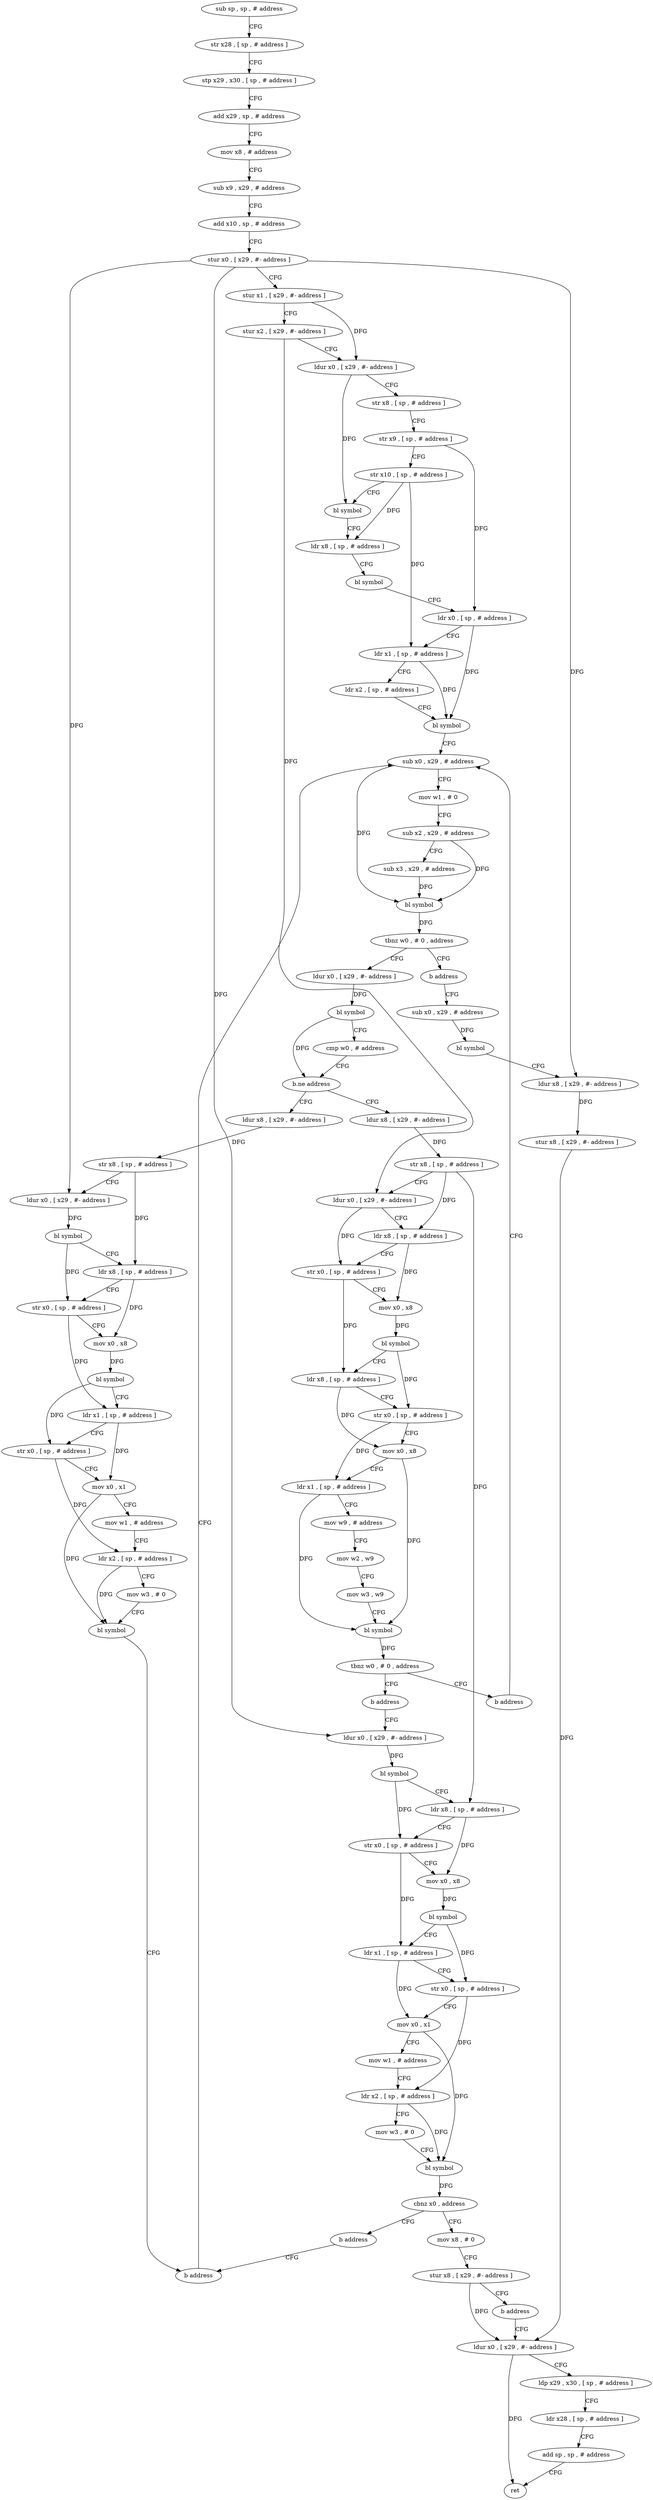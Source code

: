 digraph "func" {
"95008" [label = "sub sp , sp , # address" ]
"95012" [label = "str x28 , [ sp , # address ]" ]
"95016" [label = "stp x29 , x30 , [ sp , # address ]" ]
"95020" [label = "add x29 , sp , # address" ]
"95024" [label = "mov x8 , # address" ]
"95028" [label = "sub x9 , x29 , # address" ]
"95032" [label = "add x10 , sp , # address" ]
"95036" [label = "stur x0 , [ x29 , #- address ]" ]
"95040" [label = "stur x1 , [ x29 , #- address ]" ]
"95044" [label = "stur x2 , [ x29 , #- address ]" ]
"95048" [label = "ldur x0 , [ x29 , #- address ]" ]
"95052" [label = "str x8 , [ sp , # address ]" ]
"95056" [label = "str x9 , [ sp , # address ]" ]
"95060" [label = "str x10 , [ sp , # address ]" ]
"95064" [label = "bl symbol" ]
"95068" [label = "ldr x8 , [ sp , # address ]" ]
"95072" [label = "bl symbol" ]
"95076" [label = "ldr x0 , [ sp , # address ]" ]
"95080" [label = "ldr x1 , [ sp , # address ]" ]
"95084" [label = "ldr x2 , [ sp , # address ]" ]
"95088" [label = "bl symbol" ]
"95092" [label = "sub x0 , x29 , # address" ]
"95120" [label = "ldur x0 , [ x29 , #- address ]" ]
"95124" [label = "bl symbol" ]
"95128" [label = "cmp w0 , # address" ]
"95132" [label = "b.ne address" ]
"95280" [label = "ldur x8 , [ x29 , #- address ]" ]
"95136" [label = "ldur x8 , [ x29 , #- address ]" ]
"95116" [label = "b address" ]
"95344" [label = "sub x0 , x29 , # address" ]
"95284" [label = "str x8 , [ sp , # address ]" ]
"95288" [label = "ldur x0 , [ x29 , #- address ]" ]
"95292" [label = "bl symbol" ]
"95296" [label = "ldr x8 , [ sp , # address ]" ]
"95300" [label = "str x0 , [ sp , # address ]" ]
"95304" [label = "mov x0 , x8" ]
"95308" [label = "bl symbol" ]
"95312" [label = "ldr x1 , [ sp , # address ]" ]
"95316" [label = "str x0 , [ sp , # address ]" ]
"95320" [label = "mov x0 , x1" ]
"95324" [label = "mov w1 , # address" ]
"95328" [label = "ldr x2 , [ sp , # address ]" ]
"95332" [label = "mov w3 , # 0" ]
"95336" [label = "bl symbol" ]
"95340" [label = "b address" ]
"95140" [label = "str x8 , [ sp , # address ]" ]
"95144" [label = "ldur x0 , [ x29 , #- address ]" ]
"95148" [label = "ldr x8 , [ sp , # address ]" ]
"95152" [label = "str x0 , [ sp , # address ]" ]
"95156" [label = "mov x0 , x8" ]
"95160" [label = "bl symbol" ]
"95164" [label = "ldr x8 , [ sp , # address ]" ]
"95168" [label = "str x0 , [ sp , # address ]" ]
"95172" [label = "mov x0 , x8" ]
"95176" [label = "ldr x1 , [ sp , # address ]" ]
"95180" [label = "mov w9 , # address" ]
"95184" [label = "mov w2 , w9" ]
"95188" [label = "mov w3 , w9" ]
"95192" [label = "bl symbol" ]
"95196" [label = "tbnz w0 , # 0 , address" ]
"95204" [label = "b address" ]
"95200" [label = "b address" ]
"95348" [label = "bl symbol" ]
"95352" [label = "ldur x8 , [ x29 , #- address ]" ]
"95356" [label = "stur x8 , [ x29 , #- address ]" ]
"95360" [label = "ldur x0 , [ x29 , #- address ]" ]
"95096" [label = "mov w1 , # 0" ]
"95100" [label = "sub x2 , x29 , # address" ]
"95104" [label = "sub x3 , x29 , # address" ]
"95108" [label = "bl symbol" ]
"95112" [label = "tbnz w0 , # 0 , address" ]
"95208" [label = "ldur x0 , [ x29 , #- address ]" ]
"95212" [label = "bl symbol" ]
"95216" [label = "ldr x8 , [ sp , # address ]" ]
"95220" [label = "str x0 , [ sp , # address ]" ]
"95224" [label = "mov x0 , x8" ]
"95228" [label = "bl symbol" ]
"95232" [label = "ldr x1 , [ sp , # address ]" ]
"95236" [label = "str x0 , [ sp , # address ]" ]
"95240" [label = "mov x0 , x1" ]
"95244" [label = "mov w1 , # address" ]
"95248" [label = "ldr x2 , [ sp , # address ]" ]
"95252" [label = "mov w3 , # 0" ]
"95256" [label = "bl symbol" ]
"95260" [label = "cbnz x0 , address" ]
"95276" [label = "b address" ]
"95264" [label = "mov x8 , # 0" ]
"95268" [label = "stur x8 , [ x29 , #- address ]" ]
"95272" [label = "b address" ]
"95364" [label = "ldp x29 , x30 , [ sp , # address ]" ]
"95368" [label = "ldr x28 , [ sp , # address ]" ]
"95372" [label = "add sp , sp , # address" ]
"95376" [label = "ret" ]
"95008" -> "95012" [ label = "CFG" ]
"95012" -> "95016" [ label = "CFG" ]
"95016" -> "95020" [ label = "CFG" ]
"95020" -> "95024" [ label = "CFG" ]
"95024" -> "95028" [ label = "CFG" ]
"95028" -> "95032" [ label = "CFG" ]
"95032" -> "95036" [ label = "CFG" ]
"95036" -> "95040" [ label = "CFG" ]
"95036" -> "95288" [ label = "DFG" ]
"95036" -> "95352" [ label = "DFG" ]
"95036" -> "95208" [ label = "DFG" ]
"95040" -> "95044" [ label = "CFG" ]
"95040" -> "95048" [ label = "DFG" ]
"95044" -> "95048" [ label = "CFG" ]
"95044" -> "95144" [ label = "DFG" ]
"95048" -> "95052" [ label = "CFG" ]
"95048" -> "95064" [ label = "DFG" ]
"95052" -> "95056" [ label = "CFG" ]
"95056" -> "95060" [ label = "CFG" ]
"95056" -> "95076" [ label = "DFG" ]
"95060" -> "95064" [ label = "CFG" ]
"95060" -> "95068" [ label = "DFG" ]
"95060" -> "95080" [ label = "DFG" ]
"95064" -> "95068" [ label = "CFG" ]
"95068" -> "95072" [ label = "CFG" ]
"95072" -> "95076" [ label = "CFG" ]
"95076" -> "95080" [ label = "CFG" ]
"95076" -> "95088" [ label = "DFG" ]
"95080" -> "95084" [ label = "CFG" ]
"95080" -> "95088" [ label = "DFG" ]
"95084" -> "95088" [ label = "CFG" ]
"95088" -> "95092" [ label = "CFG" ]
"95092" -> "95096" [ label = "CFG" ]
"95092" -> "95108" [ label = "DFG" ]
"95120" -> "95124" [ label = "DFG" ]
"95124" -> "95128" [ label = "CFG" ]
"95124" -> "95132" [ label = "DFG" ]
"95128" -> "95132" [ label = "CFG" ]
"95132" -> "95280" [ label = "CFG" ]
"95132" -> "95136" [ label = "CFG" ]
"95280" -> "95284" [ label = "DFG" ]
"95136" -> "95140" [ label = "DFG" ]
"95116" -> "95344" [ label = "CFG" ]
"95344" -> "95348" [ label = "DFG" ]
"95284" -> "95288" [ label = "CFG" ]
"95284" -> "95296" [ label = "DFG" ]
"95288" -> "95292" [ label = "DFG" ]
"95292" -> "95296" [ label = "CFG" ]
"95292" -> "95300" [ label = "DFG" ]
"95296" -> "95300" [ label = "CFG" ]
"95296" -> "95304" [ label = "DFG" ]
"95300" -> "95304" [ label = "CFG" ]
"95300" -> "95312" [ label = "DFG" ]
"95304" -> "95308" [ label = "DFG" ]
"95308" -> "95312" [ label = "CFG" ]
"95308" -> "95316" [ label = "DFG" ]
"95312" -> "95316" [ label = "CFG" ]
"95312" -> "95320" [ label = "DFG" ]
"95316" -> "95320" [ label = "CFG" ]
"95316" -> "95328" [ label = "DFG" ]
"95320" -> "95324" [ label = "CFG" ]
"95320" -> "95336" [ label = "DFG" ]
"95324" -> "95328" [ label = "CFG" ]
"95328" -> "95332" [ label = "CFG" ]
"95328" -> "95336" [ label = "DFG" ]
"95332" -> "95336" [ label = "CFG" ]
"95336" -> "95340" [ label = "CFG" ]
"95340" -> "95092" [ label = "CFG" ]
"95140" -> "95144" [ label = "CFG" ]
"95140" -> "95148" [ label = "DFG" ]
"95140" -> "95216" [ label = "DFG" ]
"95144" -> "95148" [ label = "CFG" ]
"95144" -> "95152" [ label = "DFG" ]
"95148" -> "95152" [ label = "CFG" ]
"95148" -> "95156" [ label = "DFG" ]
"95152" -> "95156" [ label = "CFG" ]
"95152" -> "95164" [ label = "DFG" ]
"95156" -> "95160" [ label = "DFG" ]
"95160" -> "95164" [ label = "CFG" ]
"95160" -> "95168" [ label = "DFG" ]
"95164" -> "95168" [ label = "CFG" ]
"95164" -> "95172" [ label = "DFG" ]
"95168" -> "95172" [ label = "CFG" ]
"95168" -> "95176" [ label = "DFG" ]
"95172" -> "95176" [ label = "CFG" ]
"95172" -> "95192" [ label = "DFG" ]
"95176" -> "95180" [ label = "CFG" ]
"95176" -> "95192" [ label = "DFG" ]
"95180" -> "95184" [ label = "CFG" ]
"95184" -> "95188" [ label = "CFG" ]
"95188" -> "95192" [ label = "CFG" ]
"95192" -> "95196" [ label = "DFG" ]
"95196" -> "95204" [ label = "CFG" ]
"95196" -> "95200" [ label = "CFG" ]
"95204" -> "95092" [ label = "CFG" ]
"95200" -> "95208" [ label = "CFG" ]
"95348" -> "95352" [ label = "CFG" ]
"95352" -> "95356" [ label = "DFG" ]
"95356" -> "95360" [ label = "DFG" ]
"95360" -> "95364" [ label = "CFG" ]
"95360" -> "95376" [ label = "DFG" ]
"95096" -> "95100" [ label = "CFG" ]
"95100" -> "95104" [ label = "CFG" ]
"95100" -> "95108" [ label = "DFG" ]
"95104" -> "95108" [ label = "DFG" ]
"95108" -> "95112" [ label = "DFG" ]
"95112" -> "95120" [ label = "CFG" ]
"95112" -> "95116" [ label = "CFG" ]
"95208" -> "95212" [ label = "DFG" ]
"95212" -> "95216" [ label = "CFG" ]
"95212" -> "95220" [ label = "DFG" ]
"95216" -> "95220" [ label = "CFG" ]
"95216" -> "95224" [ label = "DFG" ]
"95220" -> "95224" [ label = "CFG" ]
"95220" -> "95232" [ label = "DFG" ]
"95224" -> "95228" [ label = "DFG" ]
"95228" -> "95232" [ label = "CFG" ]
"95228" -> "95236" [ label = "DFG" ]
"95232" -> "95236" [ label = "CFG" ]
"95232" -> "95240" [ label = "DFG" ]
"95236" -> "95240" [ label = "CFG" ]
"95236" -> "95248" [ label = "DFG" ]
"95240" -> "95244" [ label = "CFG" ]
"95240" -> "95256" [ label = "DFG" ]
"95244" -> "95248" [ label = "CFG" ]
"95248" -> "95252" [ label = "CFG" ]
"95248" -> "95256" [ label = "DFG" ]
"95252" -> "95256" [ label = "CFG" ]
"95256" -> "95260" [ label = "DFG" ]
"95260" -> "95276" [ label = "CFG" ]
"95260" -> "95264" [ label = "CFG" ]
"95276" -> "95340" [ label = "CFG" ]
"95264" -> "95268" [ label = "CFG" ]
"95268" -> "95272" [ label = "CFG" ]
"95268" -> "95360" [ label = "DFG" ]
"95272" -> "95360" [ label = "CFG" ]
"95364" -> "95368" [ label = "CFG" ]
"95368" -> "95372" [ label = "CFG" ]
"95372" -> "95376" [ label = "CFG" ]
}
